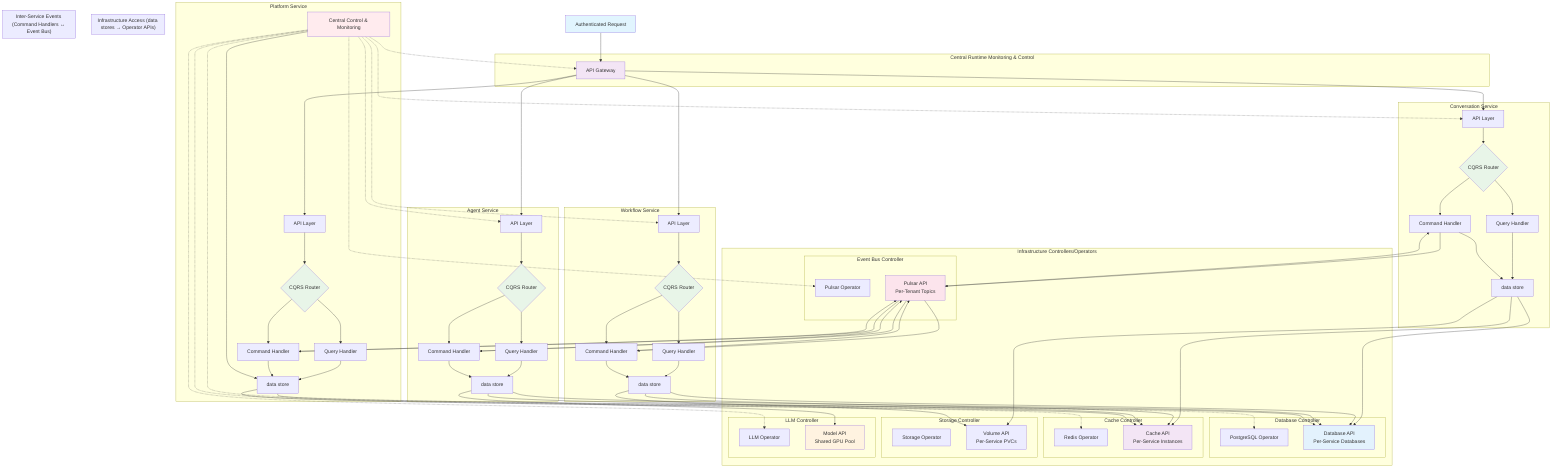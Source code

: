 flowchart TB
    AUTH_IN[Authenticated Request] --> API_GW[API Gateway]
    
    subgraph "Conversation Service"
        CONV_API[API Layer]
        CONV_CQRS{CQRS Router}
        CONV_QUERY[Query Handler]
        CONV_CMD[Command Handler]
        CONV_DATA[data store]
        
        CONV_API --> CONV_CQRS
        CONV_CQRS --> CONV_QUERY
        CONV_CQRS --> CONV_CMD
        CONV_QUERY --> CONV_DATA
        CONV_CMD --> CONV_DATA
    end
    
    subgraph "Workflow Service"
        WF_API[API Layer]
        WF_CQRS{CQRS Router}
        WF_QUERY[Query Handler]
        WF_CMD[Command Handler]
        WF_DATA[data store]
        
        WF_API --> WF_CQRS
        WF_CQRS --> WF_QUERY
        WF_CQRS --> WF_CMD
        WF_QUERY --> WF_DATA
        WF_CMD --> WF_DATA
    end
    
    subgraph "Agent Service"
        AGENT_API[API Layer]
        AGENT_CQRS{CQRS Router}
        AGENT_QUERY[Query Handler]
        AGENT_CMD[Command Handler]
        AGENT_DATA[data store]
        
        AGENT_API --> AGENT_CQRS
        AGENT_CQRS --> AGENT_QUERY
        AGENT_CQRS --> AGENT_CMD
        AGENT_QUERY --> AGENT_DATA
        AGENT_CMD --> AGENT_DATA
    end
    
    subgraph "Platform Service"
        PLATFORM_API[API Layer]
        PLATFORM_CQRS{CQRS Router}
        PLATFORM_QUERY[Query Handler]
        PLATFORM_CMD[Command Handler]
        PLATFORM_MONITOR[Central Control & Monitoring]
        PLATFORM_DATA[data store]
        
        PLATFORM_API --> PLATFORM_CQRS
        PLATFORM_CQRS --> PLATFORM_QUERY
        PLATFORM_CQRS --> PLATFORM_CMD
        PLATFORM_QUERY --> PLATFORM_DATA
        PLATFORM_CMD --> PLATFORM_DATA
        PLATFORM_MONITOR --> PLATFORM_DATA
    end
    
    API_GW --> CONV_API
    API_GW --> WF_API
    API_GW --> AGENT_API
    API_GW --> PLATFORM_API
    
    subgraph "Infrastructure Controllers/Operators"
        subgraph "Event Bus Controller"
            EB_CTRL[Pulsar Operator]
            EB_API[Pulsar API<br/>Per-Tenant Topics]
        end
        
        subgraph "Database Controller"
            DB_CTRL[PostgreSQL Operator]
            DB_API[Database API<br/>Per-Service Databases]
        end
        
        subgraph "Cache Controller"
            CACHE_CTRL[Redis Operator]
            CACHE_API[Cache API<br/>Per-Service Instances]
        end
        
        subgraph "Storage Controller"
            STORAGE_CTRL[Storage Operator]
            STORAGE_API[Volume API<br/>Per-Service PVCs]
        end
        
        subgraph "LLM Controller"
            LLM_CTRL[LLM Operator]
            LLM_API[Model API<br/>Shared GPU Pool]
        end
    end
    
    subgraph "Infrastructure Access (data stores → Operator APIs)"
        CONV_DATA --> DB_API
        CONV_DATA --> CACHE_API
        CONV_DATA --> STORAGE_API
        
        WF_DATA --> DB_API
        WF_DATA --> CACHE_API
        WF_DATA --> STORAGE_API
        
        AGENT_DATA --> DB_API
        AGENT_DATA --> CACHE_API
        AGENT_DATA --> LLM_API
        
        PLATFORM_DATA --> DB_API
        PLATFORM_DATA --> CACHE_API
    end
    
    subgraph "Inter-Service Events (Command Handlers ↔ Event Bus)"
        CONV_CMD --> EB_API
        WF_CMD --> EB_API
        AGENT_CMD --> EB_API
        PLATFORM_CMD --> EB_API
        
        EB_API --> CONV_CMD
        EB_API --> WF_CMD
        EB_API --> AGENT_CMD
        EB_API --> PLATFORM_CMD
    end
    
    subgraph "Central Runtime Monitoring & Control"
        PLATFORM_MONITOR -.-> CONV_API
        PLATFORM_MONITOR -.-> WF_API
        PLATFORM_MONITOR -.-> AGENT_API
        PLATFORM_MONITOR -.-> API_GW
        PLATFORM_MONITOR -.-> DB_CTRL
        PLATFORM_MONITOR -.-> CACHE_CTRL
        PLATFORM_MONITOR -.-> EB_CTRL
        PLATFORM_MONITOR -.-> LLM_CTRL
    end
    
    style AUTH_IN fill:#e1f5fe
    style API_GW fill:#f3e5f5
    style CONV_CQRS fill:#e8f5e8
    style WF_CQRS fill:#e8f5e8
    style AGENT_CQRS fill:#e8f5e8
    style PLATFORM_CQRS fill:#e8f5e8
    style EB_API fill:#fce4ec
    style DB_API fill:#e3f2fd
    style CACHE_API fill:#f3e5f5
    style LLM_API fill:#fff3e0
    style PLATFORM_MONITOR fill:#ffebee